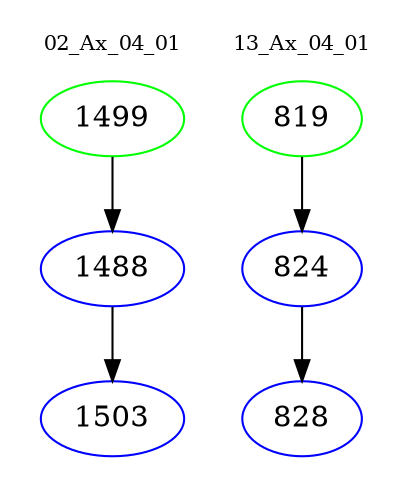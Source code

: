 digraph{
subgraph cluster_0 {
color = white
label = "02_Ax_04_01";
fontsize=10;
T0_1499 [label="1499", color="green"]
T0_1499 -> T0_1488 [color="black"]
T0_1488 [label="1488", color="blue"]
T0_1488 -> T0_1503 [color="black"]
T0_1503 [label="1503", color="blue"]
}
subgraph cluster_1 {
color = white
label = "13_Ax_04_01";
fontsize=10;
T1_819 [label="819", color="green"]
T1_819 -> T1_824 [color="black"]
T1_824 [label="824", color="blue"]
T1_824 -> T1_828 [color="black"]
T1_828 [label="828", color="blue"]
}
}
